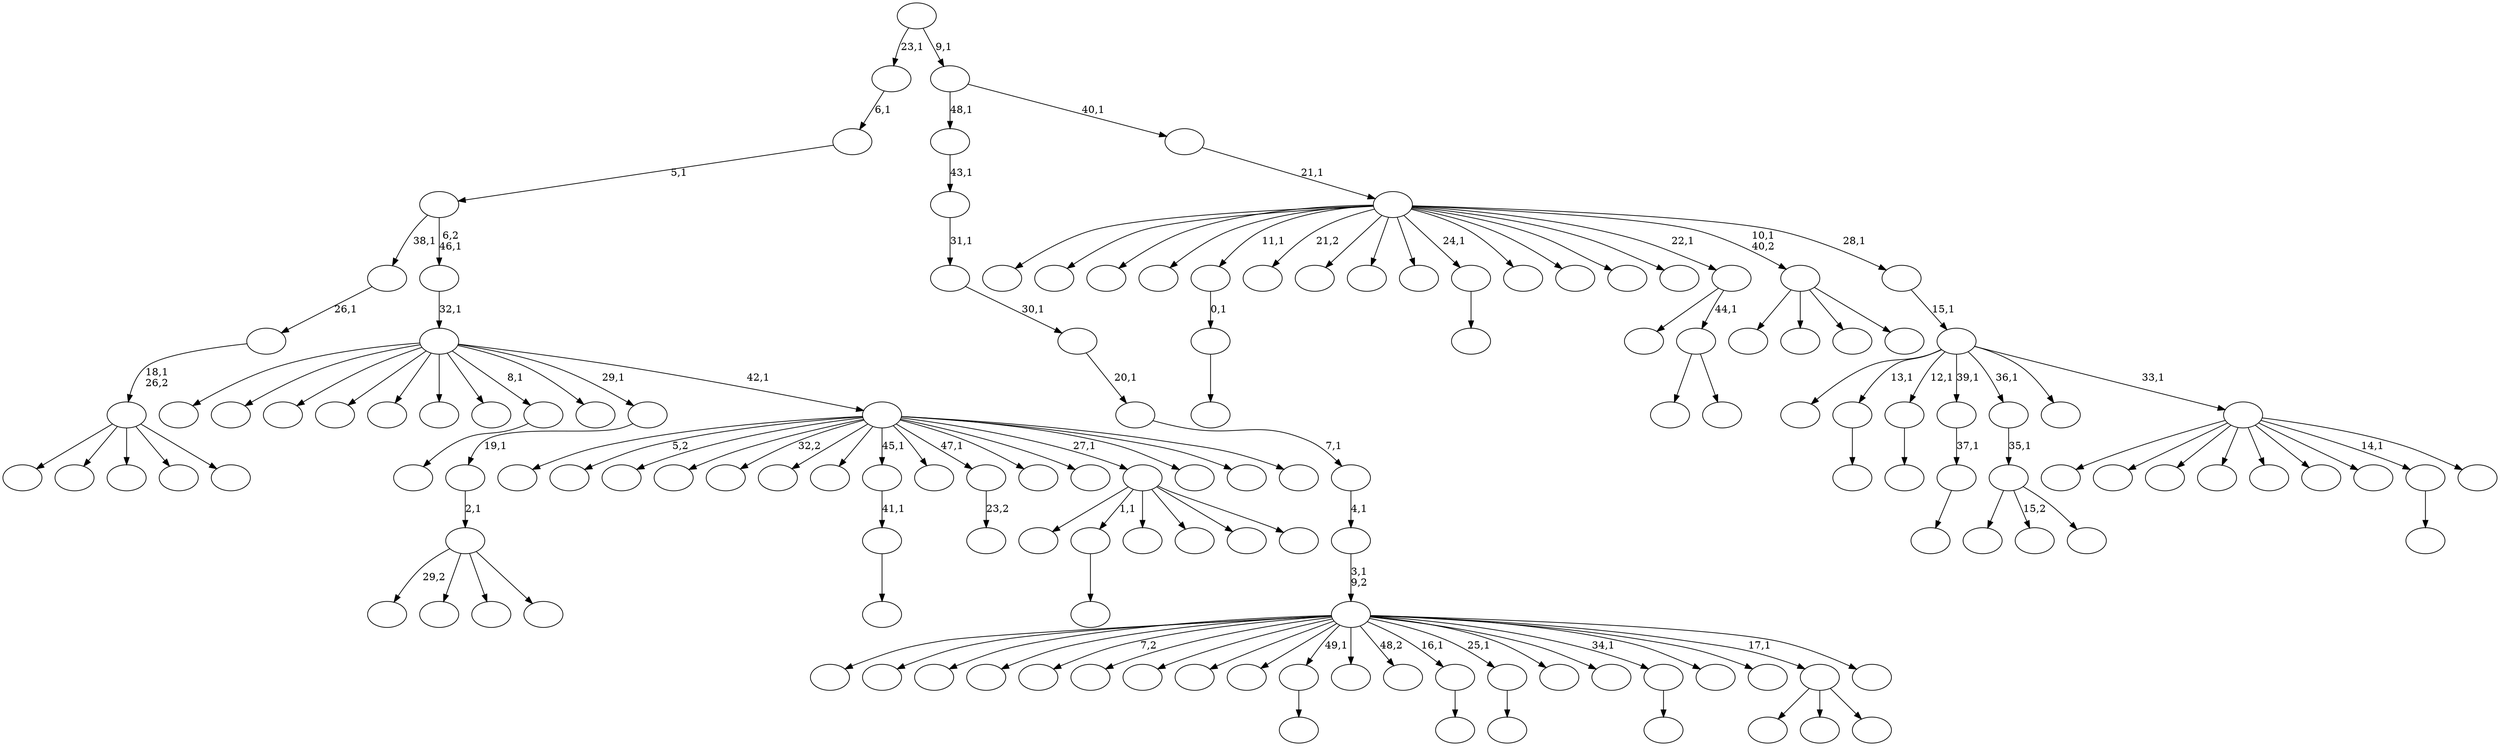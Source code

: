 digraph T {
	150 [label=""]
	149 [label=""]
	148 [label=""]
	147 [label=""]
	146 [label=""]
	145 [label=""]
	144 [label=""]
	143 [label=""]
	142 [label=""]
	141 [label=""]
	140 [label=""]
	139 [label=""]
	138 [label=""]
	137 [label=""]
	136 [label=""]
	135 [label=""]
	134 [label=""]
	133 [label=""]
	132 [label=""]
	131 [label=""]
	130 [label=""]
	129 [label=""]
	128 [label=""]
	127 [label=""]
	126 [label=""]
	125 [label=""]
	124 [label=""]
	123 [label=""]
	122 [label=""]
	121 [label=""]
	120 [label=""]
	119 [label=""]
	118 [label=""]
	117 [label=""]
	116 [label=""]
	115 [label=""]
	114 [label=""]
	113 [label=""]
	112 [label=""]
	111 [label=""]
	110 [label=""]
	109 [label=""]
	108 [label=""]
	107 [label=""]
	106 [label=""]
	105 [label=""]
	104 [label=""]
	103 [label=""]
	102 [label=""]
	101 [label=""]
	100 [label=""]
	99 [label=""]
	98 [label=""]
	97 [label=""]
	96 [label=""]
	95 [label=""]
	94 [label=""]
	93 [label=""]
	92 [label=""]
	91 [label=""]
	90 [label=""]
	89 [label=""]
	88 [label=""]
	87 [label=""]
	86 [label=""]
	85 [label=""]
	84 [label=""]
	83 [label=""]
	82 [label=""]
	81 [label=""]
	80 [label=""]
	79 [label=""]
	78 [label=""]
	77 [label=""]
	76 [label=""]
	75 [label=""]
	74 [label=""]
	73 [label=""]
	72 [label=""]
	71 [label=""]
	70 [label=""]
	69 [label=""]
	68 [label=""]
	67 [label=""]
	66 [label=""]
	65 [label=""]
	64 [label=""]
	63 [label=""]
	62 [label=""]
	61 [label=""]
	60 [label=""]
	59 [label=""]
	58 [label=""]
	57 [label=""]
	56 [label=""]
	55 [label=""]
	54 [label=""]
	53 [label=""]
	52 [label=""]
	51 [label=""]
	50 [label=""]
	49 [label=""]
	48 [label=""]
	47 [label=""]
	46 [label=""]
	45 [label=""]
	44 [label=""]
	43 [label=""]
	42 [label=""]
	41 [label=""]
	40 [label=""]
	39 [label=""]
	38 [label=""]
	37 [label=""]
	36 [label=""]
	35 [label=""]
	34 [label=""]
	33 [label=""]
	32 [label=""]
	31 [label=""]
	30 [label=""]
	29 [label=""]
	28 [label=""]
	27 [label=""]
	26 [label=""]
	25 [label=""]
	24 [label=""]
	23 [label=""]
	22 [label=""]
	21 [label=""]
	20 [label=""]
	19 [label=""]
	18 [label=""]
	17 [label=""]
	16 [label=""]
	15 [label=""]
	14 [label=""]
	13 [label=""]
	12 [label=""]
	11 [label=""]
	10 [label=""]
	9 [label=""]
	8 [label=""]
	7 [label=""]
	6 [label=""]
	5 [label=""]
	4 [label=""]
	3 [label=""]
	2 [label=""]
	1 [label=""]
	0 [label=""]
	138 -> 139 [label=""]
	118 -> 119 [label=""]
	117 -> 118 [label="0,1"]
	114 -> 115 [label=""]
	111 -> 112 [label=""]
	109 -> 110 [label=""]
	108 -> 109 [label="37,1"]
	102 -> 103 [label=""]
	100 -> 101 [label=""]
	94 -> 133 [label=""]
	94 -> 128 [label="15,2"]
	94 -> 95 [label=""]
	93 -> 94 [label="35,1"]
	89 -> 90 [label=""]
	85 -> 86 [label=""]
	79 -> 80 [label=""]
	74 -> 75 [label=""]
	72 -> 73 [label=""]
	71 -> 72 [label="41,1"]
	63 -> 106 [label=""]
	63 -> 92 [label=""]
	63 -> 64 [label=""]
	61 -> 62 [label="23,2"]
	50 -> 130 [label="29,2"]
	50 -> 65 [label=""]
	50 -> 58 [label=""]
	50 -> 51 [label=""]
	49 -> 50 [label="2,1"]
	48 -> 49 [label="19,1"]
	45 -> 126 [label=""]
	45 -> 120 [label=""]
	45 -> 59 [label=""]
	45 -> 47 [label=""]
	45 -> 46 [label=""]
	44 -> 45 [label="18,1\n26,2"]
	43 -> 44 [label="26,1"]
	34 -> 35 [label=""]
	32 -> 40 [label=""]
	32 -> 33 [label=""]
	31 -> 122 [label=""]
	31 -> 32 [label="44,1"]
	29 -> 125 [label=""]
	29 -> 85 [label="1,1"]
	29 -> 84 [label=""]
	29 -> 56 [label=""]
	29 -> 41 [label=""]
	29 -> 30 [label=""]
	25 -> 67 [label=""]
	25 -> 42 [label=""]
	25 -> 27 [label=""]
	25 -> 26 [label=""]
	22 -> 148 [label=""]
	22 -> 145 [label="5,2"]
	22 -> 141 [label=""]
	22 -> 105 [label=""]
	22 -> 104 [label="32,2"]
	22 -> 82 [label=""]
	22 -> 76 [label=""]
	22 -> 71 [label="45,1"]
	22 -> 69 [label=""]
	22 -> 61 [label="47,1"]
	22 -> 54 [label=""]
	22 -> 36 [label=""]
	22 -> 29 [label="27,1"]
	22 -> 28 [label=""]
	22 -> 24 [label=""]
	22 -> 23 [label=""]
	21 -> 144 [label=""]
	21 -> 131 [label=""]
	21 -> 127 [label=""]
	21 -> 123 [label=""]
	21 -> 98 [label=""]
	21 -> 88 [label=""]
	21 -> 87 [label=""]
	21 -> 74 [label="8,1"]
	21 -> 70 [label=""]
	21 -> 48 [label="29,1"]
	21 -> 22 [label="42,1"]
	20 -> 21 [label="32,1"]
	19 -> 43 [label="38,1"]
	19 -> 20 [label="6,2\n46,1"]
	18 -> 19 [label="5,1"]
	17 -> 18 [label="6,1"]
	15 -> 150 [label=""]
	15 -> 149 [label=""]
	15 -> 140 [label=""]
	15 -> 137 [label=""]
	15 -> 135 [label="7,2"]
	15 -> 134 [label=""]
	15 -> 132 [label=""]
	15 -> 129 [label=""]
	15 -> 124 [label=""]
	15 -> 114 [label="49,1"]
	15 -> 113 [label=""]
	15 -> 107 [label="48,2"]
	15 -> 102 [label="16,1"]
	15 -> 100 [label="25,1"]
	15 -> 99 [label=""]
	15 -> 91 [label=""]
	15 -> 89 [label="34,1"]
	15 -> 83 [label=""]
	15 -> 78 [label=""]
	15 -> 63 [label="17,1"]
	15 -> 16 [label=""]
	14 -> 15 [label="3,1\n9,2"]
	13 -> 14 [label="4,1"]
	12 -> 13 [label="7,1"]
	11 -> 12 [label="20,1"]
	10 -> 11 [label="30,1"]
	9 -> 10 [label="31,1"]
	8 -> 9 [label="43,1"]
	6 -> 142 [label=""]
	6 -> 68 [label=""]
	6 -> 57 [label=""]
	6 -> 55 [label=""]
	6 -> 53 [label=""]
	6 -> 39 [label=""]
	6 -> 38 [label=""]
	6 -> 34 [label="14,1"]
	6 -> 7 [label=""]
	5 -> 147 [label=""]
	5 -> 138 [label="13,1"]
	5 -> 111 [label="12,1"]
	5 -> 108 [label="39,1"]
	5 -> 93 [label="36,1"]
	5 -> 37 [label=""]
	5 -> 6 [label="33,1"]
	4 -> 5 [label="15,1"]
	3 -> 146 [label=""]
	3 -> 143 [label=""]
	3 -> 136 [label=""]
	3 -> 121 [label=""]
	3 -> 117 [label="11,1"]
	3 -> 116 [label="21,2"]
	3 -> 97 [label=""]
	3 -> 96 [label=""]
	3 -> 81 [label=""]
	3 -> 79 [label="24,1"]
	3 -> 77 [label=""]
	3 -> 66 [label=""]
	3 -> 60 [label=""]
	3 -> 52 [label=""]
	3 -> 31 [label="22,1"]
	3 -> 25 [label="10,1\n40,2"]
	3 -> 4 [label="28,1"]
	2 -> 3 [label="21,1"]
	1 -> 8 [label="48,1"]
	1 -> 2 [label="40,1"]
	0 -> 17 [label="23,1"]
	0 -> 1 [label="9,1"]
}
